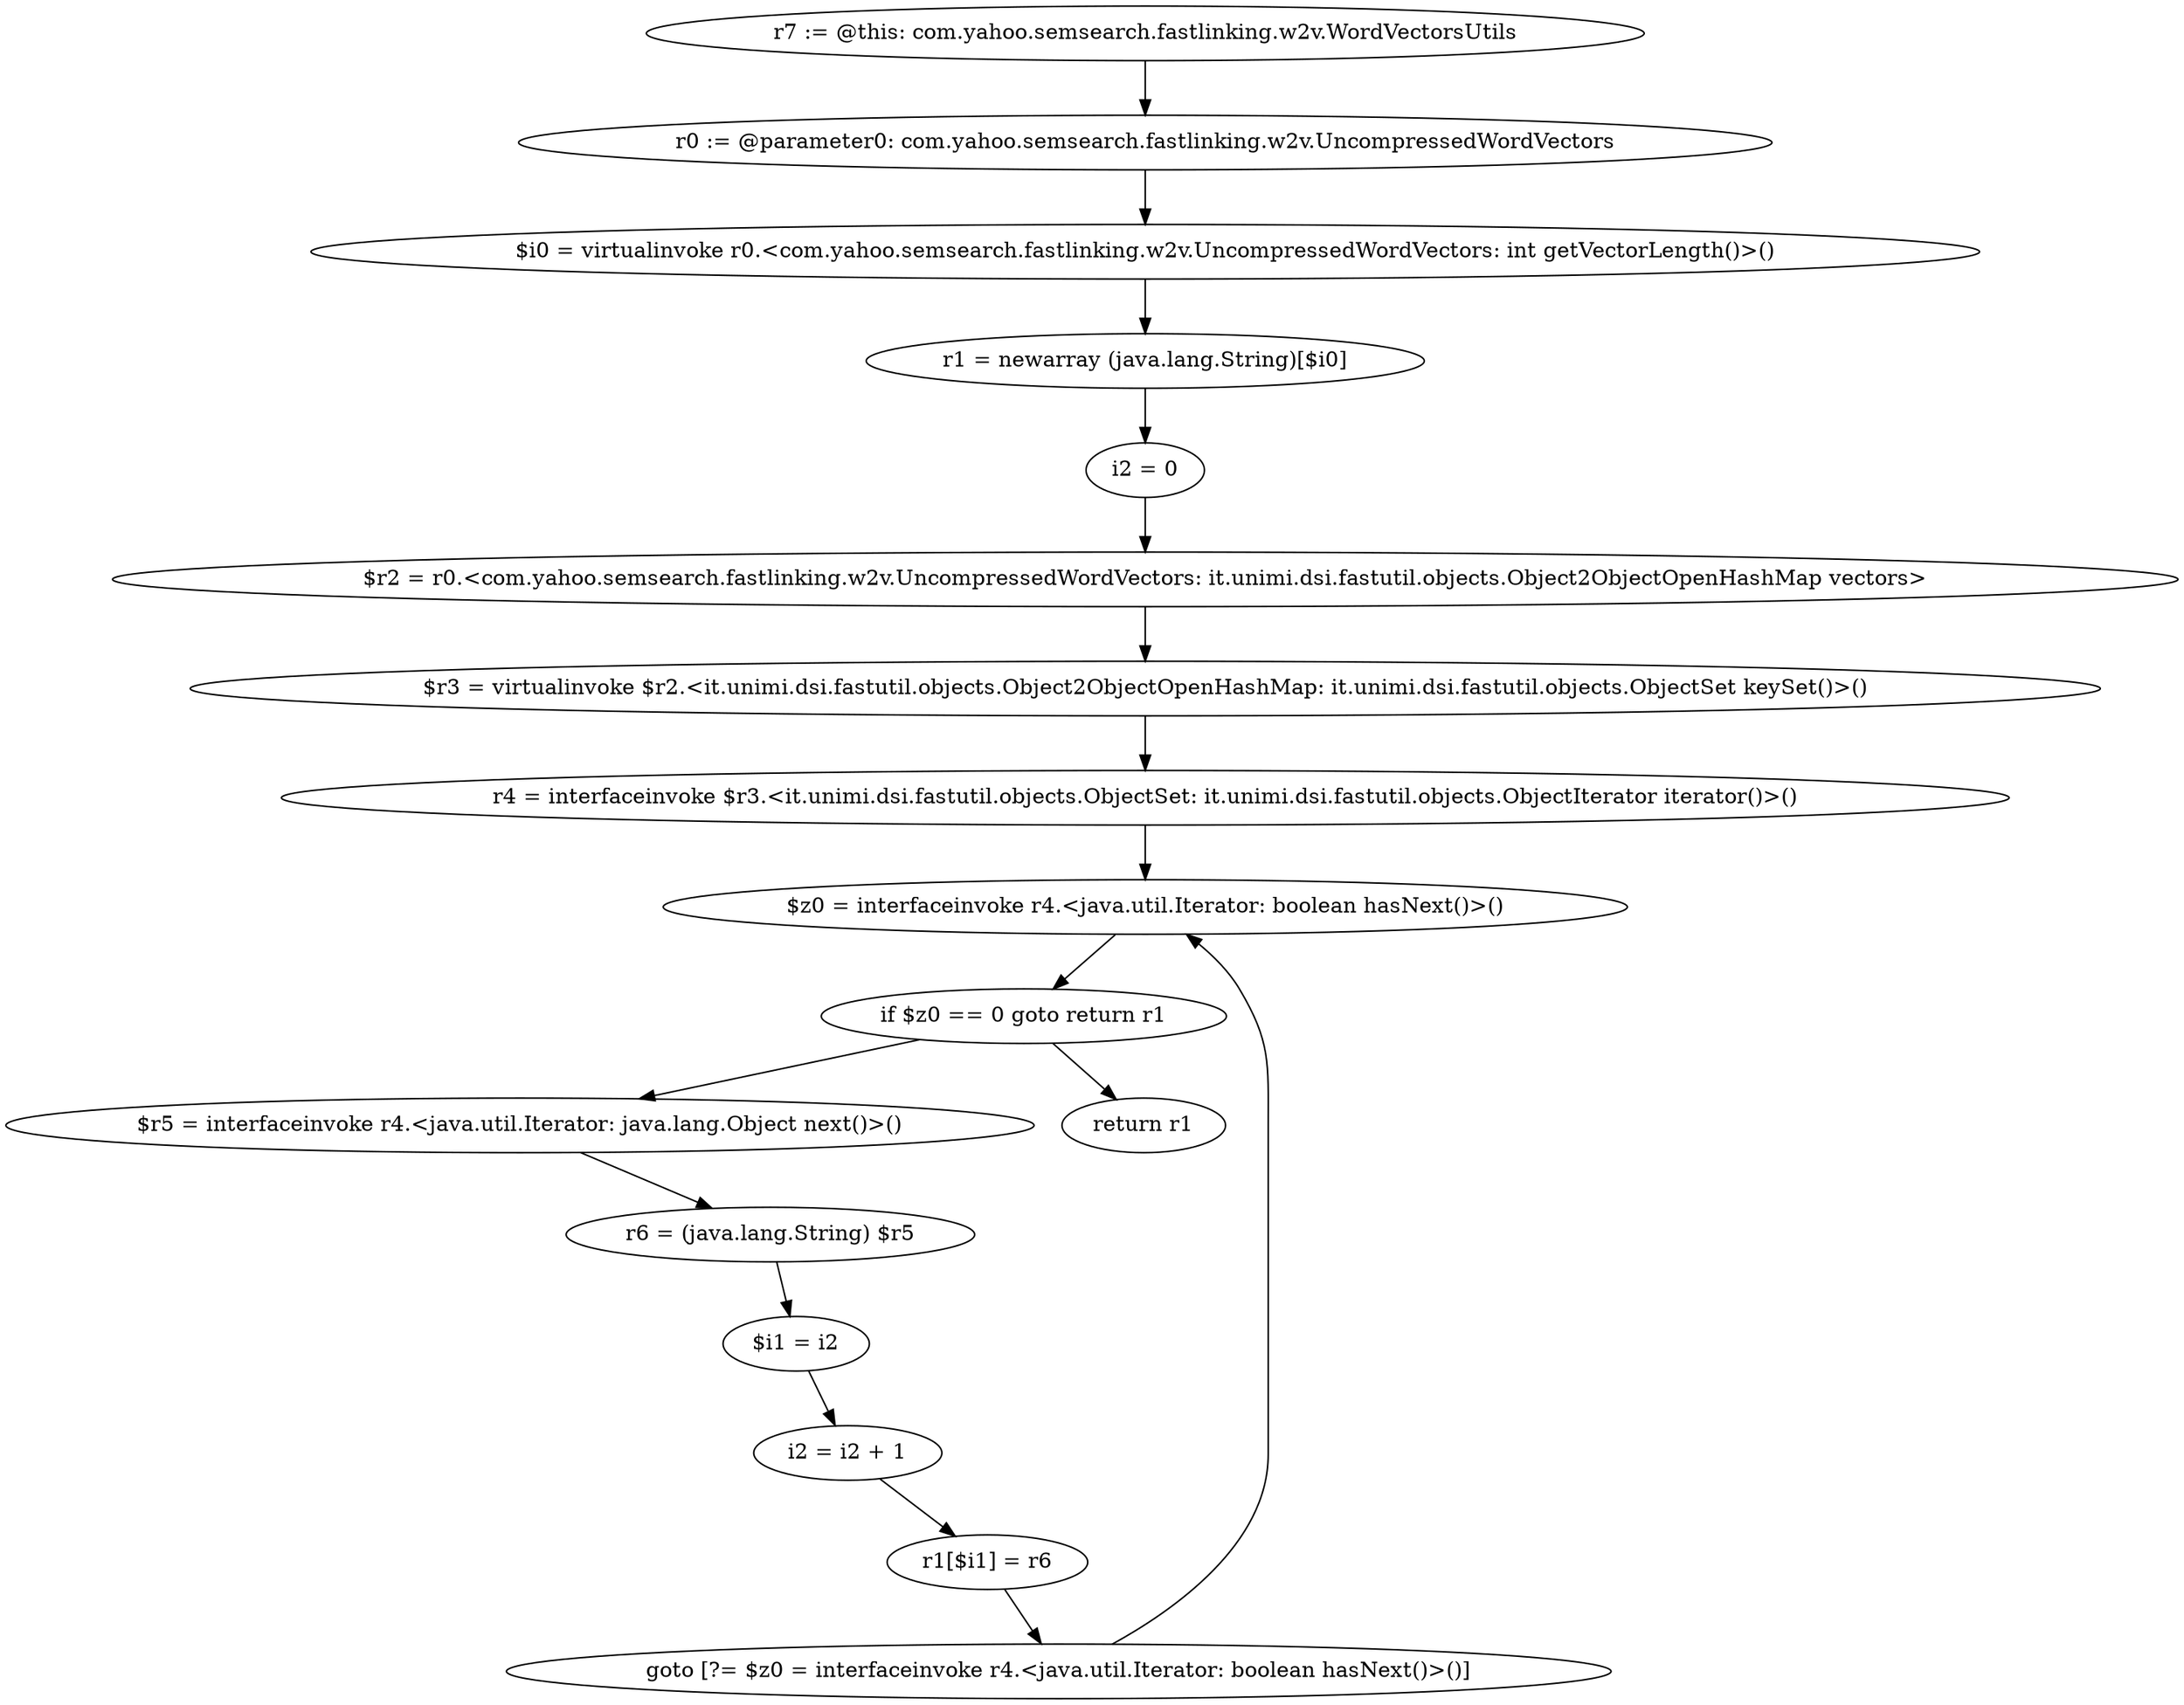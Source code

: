digraph "unitGraph" {
    "r7 := @this: com.yahoo.semsearch.fastlinking.w2v.WordVectorsUtils"
    "r0 := @parameter0: com.yahoo.semsearch.fastlinking.w2v.UncompressedWordVectors"
    "$i0 = virtualinvoke r0.<com.yahoo.semsearch.fastlinking.w2v.UncompressedWordVectors: int getVectorLength()>()"
    "r1 = newarray (java.lang.String)[$i0]"
    "i2 = 0"
    "$r2 = r0.<com.yahoo.semsearch.fastlinking.w2v.UncompressedWordVectors: it.unimi.dsi.fastutil.objects.Object2ObjectOpenHashMap vectors>"
    "$r3 = virtualinvoke $r2.<it.unimi.dsi.fastutil.objects.Object2ObjectOpenHashMap: it.unimi.dsi.fastutil.objects.ObjectSet keySet()>()"
    "r4 = interfaceinvoke $r3.<it.unimi.dsi.fastutil.objects.ObjectSet: it.unimi.dsi.fastutil.objects.ObjectIterator iterator()>()"
    "$z0 = interfaceinvoke r4.<java.util.Iterator: boolean hasNext()>()"
    "if $z0 == 0 goto return r1"
    "$r5 = interfaceinvoke r4.<java.util.Iterator: java.lang.Object next()>()"
    "r6 = (java.lang.String) $r5"
    "$i1 = i2"
    "i2 = i2 + 1"
    "r1[$i1] = r6"
    "goto [?= $z0 = interfaceinvoke r4.<java.util.Iterator: boolean hasNext()>()]"
    "return r1"
    "r7 := @this: com.yahoo.semsearch.fastlinking.w2v.WordVectorsUtils"->"r0 := @parameter0: com.yahoo.semsearch.fastlinking.w2v.UncompressedWordVectors";
    "r0 := @parameter0: com.yahoo.semsearch.fastlinking.w2v.UncompressedWordVectors"->"$i0 = virtualinvoke r0.<com.yahoo.semsearch.fastlinking.w2v.UncompressedWordVectors: int getVectorLength()>()";
    "$i0 = virtualinvoke r0.<com.yahoo.semsearch.fastlinking.w2v.UncompressedWordVectors: int getVectorLength()>()"->"r1 = newarray (java.lang.String)[$i0]";
    "r1 = newarray (java.lang.String)[$i0]"->"i2 = 0";
    "i2 = 0"->"$r2 = r0.<com.yahoo.semsearch.fastlinking.w2v.UncompressedWordVectors: it.unimi.dsi.fastutil.objects.Object2ObjectOpenHashMap vectors>";
    "$r2 = r0.<com.yahoo.semsearch.fastlinking.w2v.UncompressedWordVectors: it.unimi.dsi.fastutil.objects.Object2ObjectOpenHashMap vectors>"->"$r3 = virtualinvoke $r2.<it.unimi.dsi.fastutil.objects.Object2ObjectOpenHashMap: it.unimi.dsi.fastutil.objects.ObjectSet keySet()>()";
    "$r3 = virtualinvoke $r2.<it.unimi.dsi.fastutil.objects.Object2ObjectOpenHashMap: it.unimi.dsi.fastutil.objects.ObjectSet keySet()>()"->"r4 = interfaceinvoke $r3.<it.unimi.dsi.fastutil.objects.ObjectSet: it.unimi.dsi.fastutil.objects.ObjectIterator iterator()>()";
    "r4 = interfaceinvoke $r3.<it.unimi.dsi.fastutil.objects.ObjectSet: it.unimi.dsi.fastutil.objects.ObjectIterator iterator()>()"->"$z0 = interfaceinvoke r4.<java.util.Iterator: boolean hasNext()>()";
    "$z0 = interfaceinvoke r4.<java.util.Iterator: boolean hasNext()>()"->"if $z0 == 0 goto return r1";
    "if $z0 == 0 goto return r1"->"$r5 = interfaceinvoke r4.<java.util.Iterator: java.lang.Object next()>()";
    "if $z0 == 0 goto return r1"->"return r1";
    "$r5 = interfaceinvoke r4.<java.util.Iterator: java.lang.Object next()>()"->"r6 = (java.lang.String) $r5";
    "r6 = (java.lang.String) $r5"->"$i1 = i2";
    "$i1 = i2"->"i2 = i2 + 1";
    "i2 = i2 + 1"->"r1[$i1] = r6";
    "r1[$i1] = r6"->"goto [?= $z0 = interfaceinvoke r4.<java.util.Iterator: boolean hasNext()>()]";
    "goto [?= $z0 = interfaceinvoke r4.<java.util.Iterator: boolean hasNext()>()]"->"$z0 = interfaceinvoke r4.<java.util.Iterator: boolean hasNext()>()";
}

